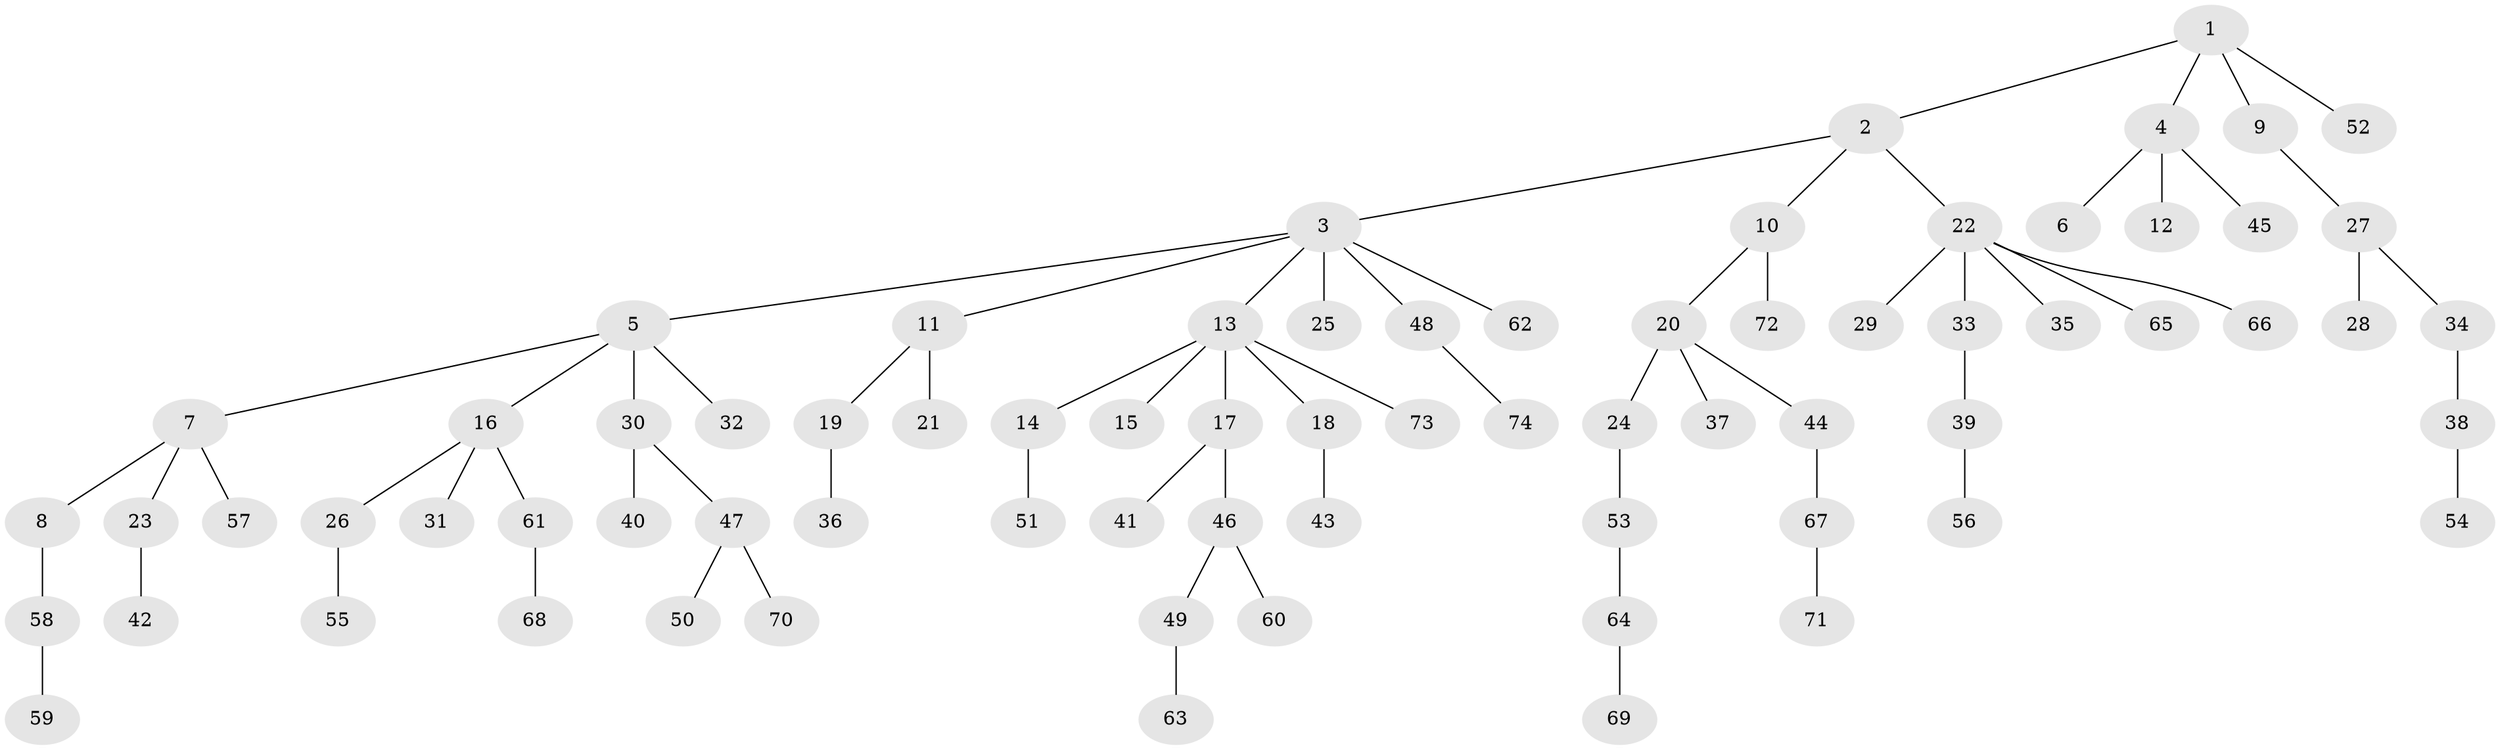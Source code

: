 // Generated by graph-tools (version 1.1) at 2025/26/03/09/25 03:26:30]
// undirected, 74 vertices, 73 edges
graph export_dot {
graph [start="1"]
  node [color=gray90,style=filled];
  1;
  2;
  3;
  4;
  5;
  6;
  7;
  8;
  9;
  10;
  11;
  12;
  13;
  14;
  15;
  16;
  17;
  18;
  19;
  20;
  21;
  22;
  23;
  24;
  25;
  26;
  27;
  28;
  29;
  30;
  31;
  32;
  33;
  34;
  35;
  36;
  37;
  38;
  39;
  40;
  41;
  42;
  43;
  44;
  45;
  46;
  47;
  48;
  49;
  50;
  51;
  52;
  53;
  54;
  55;
  56;
  57;
  58;
  59;
  60;
  61;
  62;
  63;
  64;
  65;
  66;
  67;
  68;
  69;
  70;
  71;
  72;
  73;
  74;
  1 -- 2;
  1 -- 4;
  1 -- 9;
  1 -- 52;
  2 -- 3;
  2 -- 10;
  2 -- 22;
  3 -- 5;
  3 -- 11;
  3 -- 13;
  3 -- 25;
  3 -- 48;
  3 -- 62;
  4 -- 6;
  4 -- 12;
  4 -- 45;
  5 -- 7;
  5 -- 16;
  5 -- 30;
  5 -- 32;
  7 -- 8;
  7 -- 23;
  7 -- 57;
  8 -- 58;
  9 -- 27;
  10 -- 20;
  10 -- 72;
  11 -- 19;
  11 -- 21;
  13 -- 14;
  13 -- 15;
  13 -- 17;
  13 -- 18;
  13 -- 73;
  14 -- 51;
  16 -- 26;
  16 -- 31;
  16 -- 61;
  17 -- 41;
  17 -- 46;
  18 -- 43;
  19 -- 36;
  20 -- 24;
  20 -- 37;
  20 -- 44;
  22 -- 29;
  22 -- 33;
  22 -- 35;
  22 -- 65;
  22 -- 66;
  23 -- 42;
  24 -- 53;
  26 -- 55;
  27 -- 28;
  27 -- 34;
  30 -- 40;
  30 -- 47;
  33 -- 39;
  34 -- 38;
  38 -- 54;
  39 -- 56;
  44 -- 67;
  46 -- 49;
  46 -- 60;
  47 -- 50;
  47 -- 70;
  48 -- 74;
  49 -- 63;
  53 -- 64;
  58 -- 59;
  61 -- 68;
  64 -- 69;
  67 -- 71;
}
